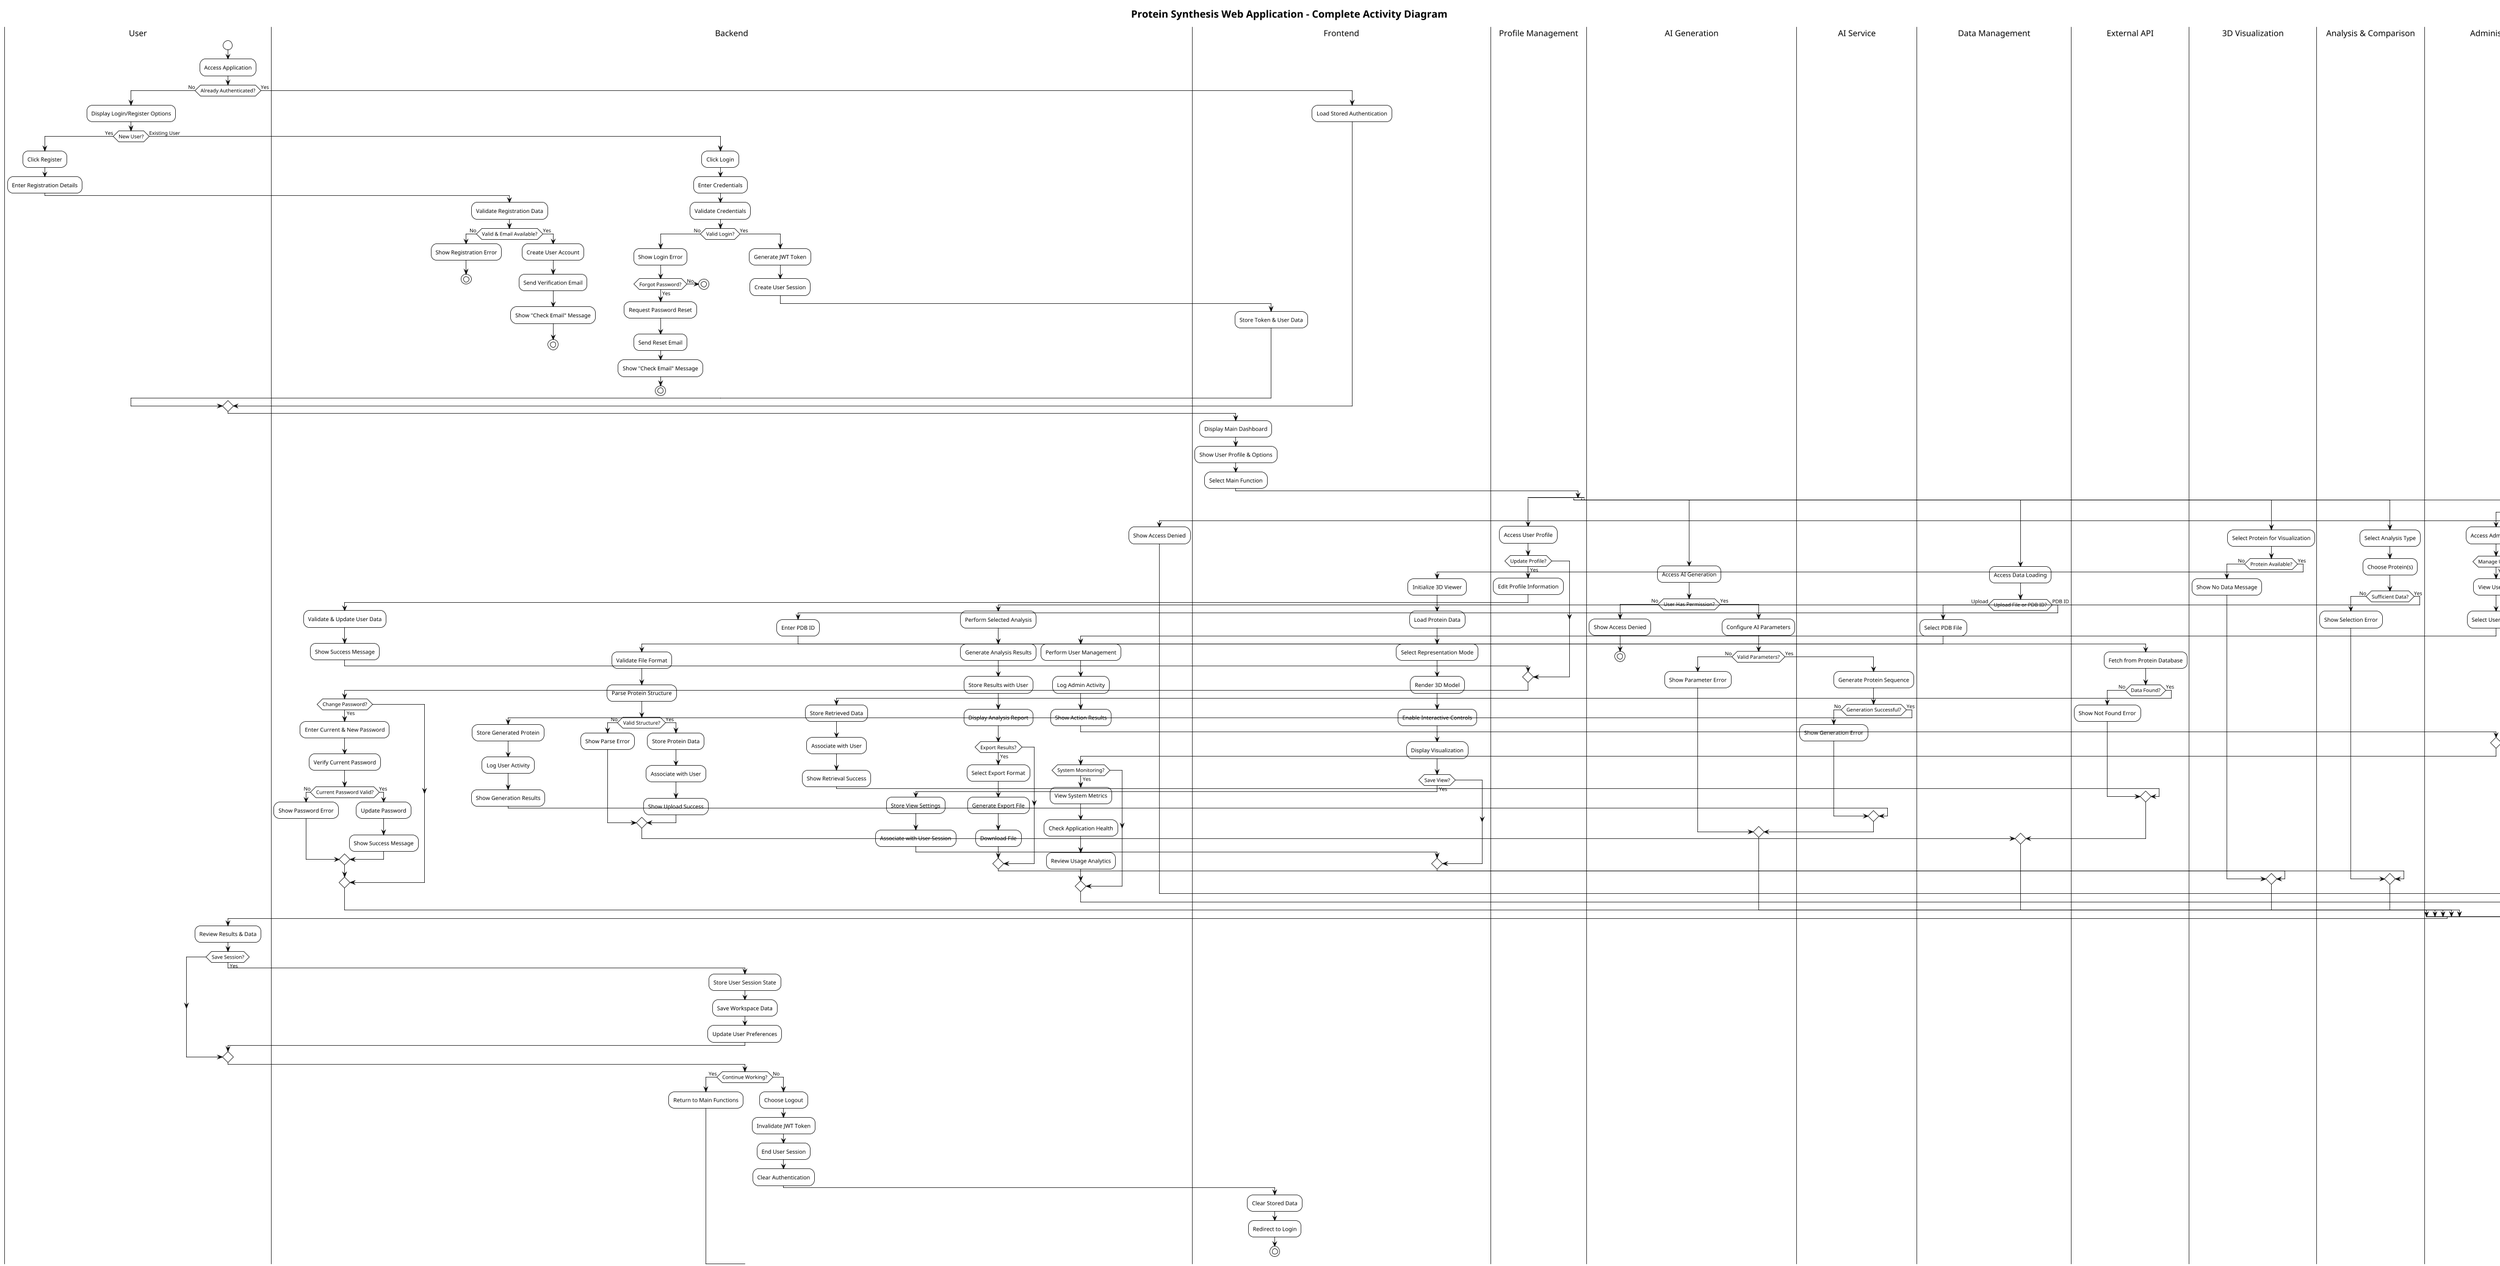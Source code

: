 @startuml ProteinSynthesisActivityDiagram
!theme plain
scale 0.75
title Protein Synthesis Web Application - Complete Activity Diagram

|User|
start
:Access Application;

' Authentication Flow
if (Already Authenticated?) then (No)
  :Display Login/Register Options;
  if (New User?) then (Yes)
    :Click Register;
    :Enter Registration Details;
    |Backend|
    :Validate Registration Data;
    if (Valid & Email Available?) then (No)
      :Show Registration Error;
      stop
    else (Yes)
      :Create User Account;
      :Send Verification Email;
      :Show "Check Email" Message;
      stop
    endif
  else (Existing User)
    :Click Login;
    :Enter Credentials;
    |Backend|
    :Validate Credentials;
    if (Valid Login?) then (No)
      :Show Login Error;
      if (Forgot Password?) then (Yes)
        :Request Password Reset;
        |Backend|
        :Send Reset Email;
        :Show "Check Email" Message;
        stop
      else (No)
        stop
      endif
    else (Yes)
      :Generate JWT Token;
      :Create User Session;
      |Frontend|
      :Store Token & User Data;
    endif
  endif
else (Yes)
  |Frontend|
  :Load Stored Authentication;
endif

:Display Main Dashboard;
:Show User Profile & Options;

' Main Application Flow
:Select Main Function;

split
  |Profile Management|
  :Access User Profile;
  if (Update Profile?) then (Yes)
    :Edit Profile Information;
    |Backend|
    :Validate & Update User Data;
    :Show Success Message;
  endif
  if (Change Password?) then (Yes)
    :Enter Current & New Password;
    |Backend|
    :Verify Current Password;
    if (Current Password Valid?) then (No)
      :Show Password Error;
    else (Yes)
      :Update Password;
      :Show Success Message;
    endif
  endif

split again
  |AI Generation|
  :Access AI Generation;
  if (User Has Permission?) then (No)
    :Show Access Denied;
    stop
  else (Yes)
    :Configure AI Parameters;
    if (Valid Parameters?) then (No)
      :Show Parameter Error;
    else (Yes)
      |AI Service|
      :Generate Protein Sequence;
      if (Generation Successful?) then (No)
        :Show Generation Error;
      else (Yes)
        |Backend|
        :Store Generated Protein;
        :Log User Activity;
        :Show Generation Results;
      endif
    endif
  endif

split again
  |Data Management|
  :Access Data Loading;
  if (Upload File or PDB ID?) then (Upload)
    :Select PDB File;
    |Backend|
    :Validate File Format;
    :Parse Protein Structure;
    if (Valid Structure?) then (No)
      :Show Parse Error;
    else (Yes)
      :Store Protein Data;
      :Associate with User;
      :Show Upload Success;
    endif
  else (PDB ID)
    :Enter PDB ID;
    |External API|
    :Fetch from Protein Database;
    if (Data Found?) then (No)
      :Show Not Found Error;
    else (Yes)
      |Backend|
      :Store Retrieved Data;
      :Associate with User;
      :Show Retrieval Success;
    endif
  endif

split again
  |3D Visualization|
  :Select Protein for Visualization;
  if (Protein Available?) then (No)
    :Show No Data Message;
  else (Yes)
    |Frontend|
    :Initialize 3D Viewer;
    :Load Protein Data;
    :Select Representation Mode;
    :Render 3D Model;
    :Enable Interactive Controls;
    :Display Visualization;
    if (Save View?) then (Yes)
      |Backend|
      :Store View Settings;
      :Associate with User Session;
    endif
  endif

split again
  |Analysis & Comparison|
  :Select Analysis Type;
  :Choose Protein(s);
  if (Sufficient Data?) then (No)
    :Show Selection Error;
  else (Yes)
    |Backend|
    :Perform Selected Analysis;
    :Generate Analysis Results;
    :Store Results with User;
    :Display Analysis Report;
    if (Export Results?) then (Yes)
      :Select Export Format;
      :Generate Export File;
      :Download File;
    endif
  endif

split again
  |Administration|
  if (User is Admin?) then (Yes)
    :Access Admin Panel;
    if (Manage Users?) then (Yes)
      :View User List;
      :Select User Actions;
      |Backend|
      :Perform User Management;
      :Log Admin Activity;
      :Show Action Results;
    endif
    if (System Monitoring?) then (Yes)
      :View System Metrics;
      :Check Application Health;
      :Review Usage Analytics;
    endif
  else (No)
    :Show Access Denied;
  endif
end split

|User|
:Review Results & Data;

' Session Management
if (Save Session?) then (Yes)
  |Backend|
  :Store User Session State;
  :Save Workspace Data;
  :Update User Preferences;
endif

if (Continue Working?) then (Yes)
  :Return to Main Functions;
else (No)
  :Choose Logout;
  |Backend|
  :Invalidate JWT Token;
  :End User Session;
  :Clear Authentication;
  |Frontend|
  :Clear Stored Data;
  :Redirect to Login;
  stop
endif

@enduml
